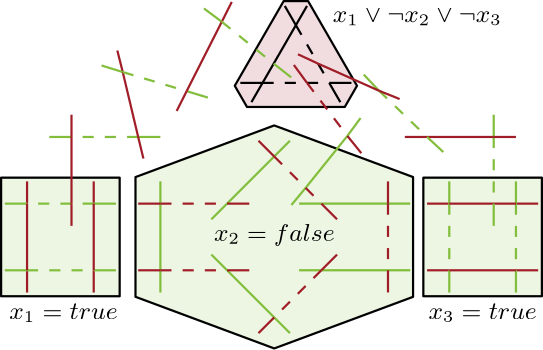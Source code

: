 <?xml version="1.0"?>
<!DOCTYPE ipe SYSTEM "ipe.dtd">
<ipe version="70206" creator="Ipe 7.2.7">
<info created="D:20180109094301" modified="D:20180109113123"/>
<ipestyle name="basic">
<symbol name="arrow/arc(spx)">
<path stroke="sym-stroke" fill="sym-stroke" pen="sym-pen">
0 0 m
-1 0.333 l
-1 -0.333 l
h
</path>
</symbol>
<symbol name="arrow/farc(spx)">
<path stroke="sym-stroke" fill="white" pen="sym-pen">
0 0 m
-1 0.333 l
-1 -0.333 l
h
</path>
</symbol>
<symbol name="arrow/ptarc(spx)">
<path stroke="sym-stroke" fill="sym-stroke" pen="sym-pen">
0 0 m
-1 0.333 l
-0.8 0 l
-1 -0.333 l
h
</path>
</symbol>
<symbol name="arrow/fptarc(spx)">
<path stroke="sym-stroke" fill="white" pen="sym-pen">
0 0 m
-1 0.333 l
-0.8 0 l
-1 -0.333 l
h
</path>
</symbol>
<symbol name="mark/circle(sx)" transformations="translations">
<path fill="sym-stroke">
0.6 0 0 0.6 0 0 e
0.4 0 0 0.4 0 0 e
</path>
</symbol>
<symbol name="mark/disk(sx)" transformations="translations">
<path fill="sym-stroke">
0.6 0 0 0.6 0 0 e
</path>
</symbol>
<symbol name="mark/fdisk(sfx)" transformations="translations">
<group>
<path fill="sym-fill">
0.5 0 0 0.5 0 0 e
</path>
<path fill="sym-stroke" fillrule="eofill">
0.6 0 0 0.6 0 0 e
0.4 0 0 0.4 0 0 e
</path>
</group>
</symbol>
<symbol name="mark/box(sx)" transformations="translations">
<path fill="sym-stroke" fillrule="eofill">
-0.6 -0.6 m
0.6 -0.6 l
0.6 0.6 l
-0.6 0.6 l
h
-0.4 -0.4 m
0.4 -0.4 l
0.4 0.4 l
-0.4 0.4 l
h
</path>
</symbol>
<symbol name="mark/square(sx)" transformations="translations">
<path fill="sym-stroke">
-0.6 -0.6 m
0.6 -0.6 l
0.6 0.6 l
-0.6 0.6 l
h
</path>
</symbol>
<symbol name="mark/fsquare(sfx)" transformations="translations">
<group>
<path fill="sym-fill">
-0.5 -0.5 m
0.5 -0.5 l
0.5 0.5 l
-0.5 0.5 l
h
</path>
<path fill="sym-stroke" fillrule="eofill">
-0.6 -0.6 m
0.6 -0.6 l
0.6 0.6 l
-0.6 0.6 l
h
-0.4 -0.4 m
0.4 -0.4 l
0.4 0.4 l
-0.4 0.4 l
h
</path>
</group>
</symbol>
<symbol name="mark/cross(sx)" transformations="translations">
<group>
<path fill="sym-stroke">
-0.43 -0.57 m
0.57 0.43 l
0.43 0.57 l
-0.57 -0.43 l
h
</path>
<path fill="sym-stroke">
-0.43 0.57 m
0.57 -0.43 l
0.43 -0.57 l
-0.57 0.43 l
h
</path>
</group>
</symbol>
<symbol name="arrow/fnormal(spx)">
<path stroke="sym-stroke" fill="white" pen="sym-pen">
0 0 m
-1 0.333 l
-1 -0.333 l
h
</path>
</symbol>
<symbol name="arrow/pointed(spx)">
<path stroke="sym-stroke" fill="sym-stroke" pen="sym-pen">
0 0 m
-1 0.333 l
-0.8 0 l
-1 -0.333 l
h
</path>
</symbol>
<symbol name="arrow/fpointed(spx)">
<path stroke="sym-stroke" fill="white" pen="sym-pen">
0 0 m
-1 0.333 l
-0.8 0 l
-1 -0.333 l
h
</path>
</symbol>
<symbol name="arrow/linear(spx)">
<path stroke="sym-stroke" pen="sym-pen">
-1 0.333 m
0 0 l
-1 -0.333 l
</path>
</symbol>
<symbol name="arrow/fdouble(spx)">
<path stroke="sym-stroke" fill="white" pen="sym-pen">
0 0 m
-1 0.333 l
-1 -0.333 l
h
-1 0 m
-2 0.333 l
-2 -0.333 l
h
</path>
</symbol>
<symbol name="arrow/double(spx)">
<path stroke="sym-stroke" fill="sym-stroke" pen="sym-pen">
0 0 m
-1 0.333 l
-1 -0.333 l
h
-1 0 m
-2 0.333 l
-2 -0.333 l
h
</path>
</symbol>
<pen name="heavier" value="0.8"/>
<pen name="fat" value="1.2"/>
<pen name="ultrafat" value="2"/>
<symbolsize name="large" value="5"/>
<symbolsize name="small" value="2"/>
<symbolsize name="tiny" value="1.1"/>
<arrowsize name="large" value="10"/>
<arrowsize name="small" value="5"/>
<arrowsize name="tiny" value="3"/>
<color name="red" value="1 0 0"/>
<color name="green" value="0 1 0"/>
<color name="blue" value="0 0 1"/>
<color name="yellow" value="1 1 0"/>
<color name="orange" value="1 0.647 0"/>
<color name="gold" value="1 0.843 0"/>
<color name="purple" value="0.627 0.125 0.941"/>
<color name="gray" value="0.745"/>
<color name="brown" value="0.647 0.165 0.165"/>
<color name="navy" value="0 0 0.502"/>
<color name="pink" value="1 0.753 0.796"/>
<color name="seagreen" value="0.18 0.545 0.341"/>
<color name="turquoise" value="0.251 0.878 0.816"/>
<color name="violet" value="0.933 0.51 0.933"/>
<color name="darkblue" value="0 0 0.545"/>
<color name="darkcyan" value="0 0.545 0.545"/>
<color name="darkgray" value="0.663"/>
<color name="darkgreen" value="0 0.392 0"/>
<color name="darkmagenta" value="0.545 0 0.545"/>
<color name="darkorange" value="1 0.549 0"/>
<color name="darkred" value="0.545 0 0"/>
<color name="lightblue" value="0.678 0.847 0.902"/>
<color name="lightcyan" value="0.878 1 1"/>
<color name="lightgray" value="0.827"/>
<color name="lightgreen" value="0.565 0.933 0.565"/>
<color name="lightyellow" value="1 1 0.878"/>
<dashstyle name="dashed" value="[4] 0"/>
<dashstyle name="dotted" value="[1 3] 0"/>
<dashstyle name="dash dotted" value="[4 2 1 2] 0"/>
<dashstyle name="dash dot dotted" value="[4 2 1 2 1 2] 0"/>
<textsize name="large" value="\large"/>
<textsize name="Large" value="\Large"/>
<textsize name="LARGE" value="\LARGE"/>
<textsize name="huge" value="\huge"/>
<textsize name="Huge" value="\Huge"/>
<textsize name="small" value="\small"/>
<textsize name="footnote" value="\footnotesize"/>
<textsize name="tiny" value="\tiny"/>
<textstyle name="center" begin="\begin{center}" end="\end{center}"/>
<textstyle name="itemize" begin="\begin{itemize}" end="\end{itemize}"/>
<textstyle name="item" begin="\begin{itemize}\item{}" end="\end{itemize}"/>
<gridsize name="4 pts" value="4"/>
<gridsize name="8 pts (~3 mm)" value="8"/>
<gridsize name="16 pts (~6 mm)" value="16"/>
<gridsize name="32 pts (~12 mm)" value="32"/>
<gridsize name="10 pts (~3.5 mm)" value="10"/>
<gridsize name="20 pts (~7 mm)" value="20"/>
<gridsize name="14 pts (~5 mm)" value="14"/>
<gridsize name="28 pts (~10 mm)" value="28"/>
<gridsize name="56 pts (~20 mm)" value="56"/>
<anglesize name="90 deg" value="90"/>
<anglesize name="60 deg" value="60"/>
<anglesize name="45 deg" value="45"/>
<anglesize name="30 deg" value="30"/>
<anglesize name="22.5 deg" value="22.5"/>
<opacity name="10%" value="0.1"/>
<opacity name="30%" value="0.3"/>
<opacity name="50%" value="0.5"/>
<opacity name="75%" value="0.75"/>
<tiling name="falling" angle="-60" step="4" width="1"/>
<tiling name="rising" angle="30" step="4" width="1"/>
</ipestyle>
<ipestyle name="kitcolors">
<color name="KITwhite" value="1"/>
<color name="KITblack" value="0"/>
<color name="KITblack70" value="0.3"/>
<color name="KITblack50" value="0.5"/>
<color name="KITblack30" value="0.7"/>
<color name="KITblack15" value="0.85"/>
<color name="KITgreen" value="0 0.588 0.509"/>
<color name="KITgreen70" value="0.3 0.711 0.656"/>
<color name="KITgreen50" value="0.5 0.794 0.754"/>
<color name="KITgreen30" value="0.7 0.876 0.852"/>
<color name="KITgreen15" value="0.85 0.938 0.926"/>
<color name="KITblue" value="0.274 0.392 0.666"/>
<color name="KITblue70" value="0.492 0.574 0.766"/>
<color name="KITblue50" value="0.637 0.696 0.833"/>
<color name="KITblue30" value="0.782 0.817 0.9"/>
<color name="KITblue15" value="0.891 0.908 0.95"/>
<color name="KITred" value="0.627 0.117 0.156"/>
<color name="KITred70" value="0.739 0.382 0.409"/>
<color name="KITred50" value="0.813 0.558 0.578"/>
<color name="KITred30" value="0.888 0.735 0.747"/>
<color name="KITred15" value="0.944 0.867 0.873"/>
<color name="KITpalegreen" value="0.509 0.745 0.235"/>
<color name="KITpalegreen70" value="0.656 0.821 0.464"/>
<color name="KITpalegreen50" value="0.754 0.872 0.617"/>
<color name="KITpalegreen30" value="0.852 0.923 0.77"/>
<color name="KITpalegreen15" value="0.926 0.961 0.885"/>
<color name="KITyellow" value="0.98 0.901 0.078"/>
<color name="KITyellow70" value="0.986 0.931 0.354"/>
<color name="KITyellow50" value="0.99 0.95 0.539"/>
<color name="KITyellow30" value="0.994 0.97 0.723"/>
<color name="KITyellow15" value="0.997 0.985 0.861"/>
<color name="KITorange" value="0.862 0.627 0.117"/>
<color name="KITorange70" value="0.903 0.739 0.382"/>
<color name="KITorange50" value="0.931 0.813 0.558"/>
<color name="KITorange30" value="0.958 0.888 0.735"/>
<color name="KITorange15" value="0.979 0.944 0.867"/>
<color name="KITbrown" value="0.627 0.509 0.196"/>
<color name="KITbrown70" value="0.739 0.656 0.437"/>
<color name="KITbrown50" value="0.813 0.754 0.598"/>
<color name="KITbrown30" value="0.888 0.852 0.758"/>
<color name="KITbrown15" value="0.944 0.926 0.879"/>
<color name="KITlilac" value="0.627 0 0.47"/>
<color name="KITlilac70" value="0.739 0.3 0.629"/>
<color name="KITlilac50" value="0.813 0.5 0.735"/>
<color name="KITlilac30" value="0.888 0.7 0.841"/>
<color name="KITlilac15" value="0.944 0.85 0.92"/>
<color name="KITcyanblue" value="0.313 0.666 0.901"/>
<color name="KITcyanblue70" value="0.519 0.766 0.931"/>
<color name="KITcyanblue50" value="0.656 0.833 0.95"/>
<color name="KITcyanblue30" value="0.794 0.9 0.97"/>
<color name="KITcyanblue15" value="0.897 0.95 0.985"/>
<color name="KITseablue" value="0.196 0.313 0.549"/>
<color name="KITseablue70" value="0.437 0.519 0.684"/>
<color name="KITseablue50" value="0.598 0.656 0.774"/>
<color name="KITseablue30" value="0.758 0.794 0.864"/>
<color name="KITseablue15" value="0.879 0.897 0.932"/>
</ipestyle>
<page>
<layer name="alpha"/>
<layer name="true1"/>
<layer name="false1"/>
<layer name="true2"/>
<layer name="false2"/>
<layer name="true3"/>
<layer name="false3"/>
<layer name="tri1"/>
<layer name="tri2"/>
<layer name="tri3"/>
<layer name="paths"/>
<layer name="highlights"/>
<view layers="alpha true1 false2 true3 tri1 paths highlights" active="highlights"/>
<view layers="alpha true1 false1 true2 false2 true3 false3 tri1 tri2 tri3 paths highlights" active="highlights"/>
<path layer="highlights" matrix="0.55 0 0 0.55 88.1664 280.063" stroke="black" fill="KITred15" pen="heavier">
254.928 805.855 m
270.928 805.855 l
302.928 750.429 l
294.928 736.573 l
230.928 736.573 l
222.928 750.429 l
h
</path>
<path matrix="0.48985 0 0 0.48985 114.294 336.634" stroke="black" fill="KITpalegreen15" pen="heavier">
328 660 m
328 572 l
225.94 534.059 l
124 572 l
124 660 l
225.934 697.949 l
h
</path>
<path matrix="0.485 0 0 0.485 265.08 339.622" stroke="black" fill="KITpalegreen15" pen="heavier">
28 660 m
28 572 l
116 572 l
116 660 l
h
</path>
<path matrix="0.485 0 0 0.485 113.08 339.622" stroke="black" fill="KITpalegreen15" pen="heavier">
28 660 m
28 572 l
116 572 l
116 660 l
h
</path>
<path layer="false2" matrix="0.5 0 0 0.5 152 330.382" stroke="KITpalegreen" pen="heavier">
145.934 673.949 m
111.984 640 l
</path>
<path matrix="0.5 0 0 0.5 152 330.382" stroke="KITpalegreen" pen="heavier">
227.874 640.008 m
179.875 640.008 l
</path>
<path matrix="0.5 0 0 0.5 152 330.382" stroke="KITpalegreen" pen="heavier">
179.89 592.008 m
227.874 592.008 l
</path>
<path matrix="0.5 0 0 0.5 152 330.382" stroke="KITpalegreen" pen="heavier">
145.94 558.059 m
112 592 l
</path>
<path matrix="0.5 0 0 0.5 152 330.382" stroke="KITpalegreen" pen="heavier">
64 640 m
64 592 l
</path>
<path layer="alpha" matrix="0.5 0 0 0.5 152 330.382" stroke="KITpalegreen" pen="heavier">
64 656 m
64 640 l
</path>
<path matrix="0.5 0 0 0.5 152 330.382" stroke="KITpalegreen" pen="heavier">
64 576 m
64 592 l
</path>
<path matrix="0.5 0 0 0.5 152 330.382" stroke="KITpalegreen" pen="heavier">
100.686 603.314 m
112 592 l
</path>
<path matrix="0.5 0 0 0.5 152 330.382" stroke="KITpalegreen" pen="heavier">
145.94 558.059 m
157.254 546.745 l
</path>
<path matrix="0.5 0 0 0.5 152 330.382" stroke="KITpalegreen" pen="heavier">
163.874 592.008 m
179.89 592.008 l
</path>
<path matrix="0.5 0 0 0.5 152 330.382" stroke="KITpalegreen" pen="heavier">
227.874 592.008 m
243.874 592.008 l
</path>
<path matrix="0.5 0 0 0.5 152 330.382" stroke="KITpalegreen" pen="heavier">
243.874 640.008 m
227.874 640.008 l
</path>
<path matrix="0.5 0 0 0.5 152 330.382" stroke="KITpalegreen" pen="heavier">
179.875 640.008 m
163.874 640.008 l
</path>
<path matrix="0.5 0 0 0.5 152 330.382" stroke="KITpalegreen" pen="heavier">
157.247 685.263 m
145.934 673.949 l
</path>
<path matrix="0.5 0 0 0.5 152 330.382" stroke="KITpalegreen" pen="heavier">
111.984 640 m
100.679 628.694 l
</path>
<path matrix="0.5 0 0 0.5 152 330.382" stroke="KITred" pen="heavier">
179.89 592.008 m
191.196 603.314 l
</path>
<path layer="true2" matrix="0.5 0 0 0.5 152 330.382" stroke="KITpalegreen" dash="dashed" pen="heavier">
64 640 m
64 592 l
</path>
<path matrix="0.5 0 0 0.5 152 330.382" stroke="KITpalegreen" dash="dashed" pen="heavier">
111.984 640 m
145.934 673.949 l
</path>
<path matrix="0.5 0 0 0.5 152 330.382" stroke="KITpalegreen" dash="dashed" pen="heavier">
179.875 640.008 m
227.874 640.008 l
</path>
<path matrix="0.5 0 0 0.5 152 330.382" stroke="KITpalegreen" dash="dashed" pen="heavier">
227.874 592.008 m
179.89 592.008 l
</path>
<path matrix="0.5 0 0 0.5 152 330.382" stroke="KITpalegreen" dash="dashed" pen="heavier">
145.94 558.059 m
112 592 l
</path>
<path layer="alpha" matrix="0.5 0 0 0.5 152 330.382" stroke="KITred" pen="heavier">
64 640 m
48 640 l
</path>
<path matrix="0.5 0 0 0.5 152 330.382" stroke="KITred" pen="heavier">
48 592 m
64 592 l
</path>
<path matrix="0.5 0 0 0.5 152 330.382" stroke="KITred" pen="heavier">
112 592 m
128 592 l
</path>
<path matrix="0.5 0 0 0.5 152 330.382" stroke="KITred" pen="heavier">
134.627 546.745 m
145.94 558.059 l
</path>
<path matrix="0.5 0 0 0.5 152 330.382" stroke="KITred" pen="heavier">
227.874 576.008 m
227.874 592.008 l
</path>
<path matrix="0.5 0 0 0.5 152 330.382" stroke="KITred" pen="heavier">
227.874 640.008 m
227.874 656.008 l
</path>
<path matrix="0.5 0 0 0.5 152 330.382" stroke="KITred" pen="heavier">
111.984 640 m
128 640 l
</path>
<path layer="true2" matrix="0.5 0 0 0.5 152 330.382" stroke="KITred" pen="heavier">
145.934 673.949 m
179.875 640.008 l
</path>
<path matrix="0.5 0 0 0.5 152 330.382" stroke="KITred" pen="heavier">
179.89 592.008 m
145.94 558.059 l
</path>
<path matrix="0.5 0 0 0.5 152 330.382" stroke="KITred" pen="heavier">
64 640 m
111.984 640 l
</path>
<path matrix="0.5 0 0 0.5 152 330.382" stroke="KITred" pen="heavier">
227.874 640.008 m
227.874 592.008 l
</path>
<path matrix="0.5 0 0 0.5 152 330.382" stroke="KITred" pen="heavier">
112 592 m
64 592 l
</path>
<path layer="false2" matrix="0.5 0 0 0.5 152 330.382" stroke="KITred" dash="dashed" pen="heavier">
64 640 m
111.984 640 l
</path>
<path matrix="0.5 0 0 0.5 152 330.382" stroke="KITred" dash="dashed" pen="heavier">
64 592 m
112 592 l
</path>
<path matrix="0.5 0 0 0.5 152 330.382" stroke="KITred" dash="dashed" pen="heavier">
227.874 640.008 m
227.874 592.008 l
</path>
<path matrix="0.5 0 0 0.5 152 330.382" stroke="KITred" dash="dashed" pen="heavier">
179.89 592.008 m
145.94 558.059 l
</path>
<path layer="alpha" matrix="0 0.5 -0.5 0 456 602.382" stroke="KITred" pen="heavier">
32 640 m
48 640 l
</path>
<path matrix="0 0.5 -0.5 0 456 602.382" stroke="KITred" pen="heavier">
32 592 m
48 592 l
</path>
<path matrix="0 0.5 -0.5 0 456 602.382" stroke="KITred" pen="heavier">
96 592 m
112 592 l
</path>
<path matrix="0 0.5 -0.5 0 456 602.382" stroke="KITred" pen="heavier">
96 640 m
112 640 l
</path>
<path matrix="0 0.5 -0.5 0 456 602.382" stroke="KITpalegreen" pen="heavier">
48 656 m
48 640 l
</path>
<path matrix="0 0.5 -0.5 0 456 602.382" stroke="KITpalegreen" pen="heavier">
96 656 m
96 640 l
</path>
<path matrix="0 0.5 -0.5 0 456 602.382" stroke="KITpalegreen" pen="heavier">
96 592 m
96 576 l
</path>
<path matrix="0 0.5 -0.5 0 456 602.382" stroke="KITpalegreen" pen="heavier">
48 592 m
48 576 l
</path>
<path matrix="0.5 0 0 0.5 264 330.382" stroke="KITred" pen="heavier">
32 640 m
48 640 l
</path>
<path matrix="0.5 0 0 0.5 264 330.382" stroke="KITred" pen="heavier">
32 592 m
48 592 l
</path>
<path matrix="0.5 0 0 0.5 264 330.382" stroke="KITred" pen="heavier">
96 592 m
112 592 l
</path>
<path matrix="0.5 0 0 0.5 264 330.382" stroke="KITred" pen="heavier">
96 640 m
112 640 l
</path>
<path matrix="0.5 0 0 0.5 264 330.382" stroke="KITpalegreen" pen="heavier">
48 656 m
48 640 l
</path>
<path matrix="0.5 0 0 0.5 264 330.382" stroke="KITpalegreen" pen="heavier">
96 656 m
96 640 l
</path>
<path matrix="0.5 0 0 0.5 264 330.382" stroke="KITpalegreen" pen="heavier">
96 592 m
96 576 l
</path>
<path matrix="0.5 0 0 0.5 264 330.382" stroke="KITpalegreen" pen="heavier">
48 592 m
48 576 l
</path>
<path layer="true1" matrix="0 0.5 -0.5 0 456 602.382" stroke="KITpalegreen" dash="dashed" pen="heavier">
48 640 m
48 592 l
</path>
<path matrix="0 0.5 -0.5 0 456 602.382" stroke="KITpalegreen" dash="dashed" pen="heavier">
96 592 m
96 640 l
</path>
<path layer="true3" matrix="0.5 0 0 0.5 48 330.382" stroke="KITpalegreen" dash="dashed" pen="heavier">
480 640 m
480 592 l
</path>
<path matrix="0.5 0 0 0.5 48 330.382" stroke="KITpalegreen" dash="dashed" pen="heavier">
528 640 m
528 592 l
</path>
<path layer="true2" matrix="0.5 0 0 0.5 48 330.382" stroke="KITpalegreen" dash="dashed" pen="heavier" cap="1">
480 624 m
480 624 l
</path>
<path layer="true1" matrix="0 0.5 -0.5 0 456 602.382" stroke="KITred" pen="heavier">
48 640 m
96 640 l
</path>
<path matrix="0 0.5 -0.5 0 456 602.382" stroke="KITred" pen="heavier">
48 592 m
96 592 l
</path>
<path layer="true3" matrix="0.5 0 0 0.5 48 330.382" stroke="KITred" pen="heavier">
480 640 m
528 640 l
</path>
<path matrix="0.5 0 0 0.5 48 330.382" stroke="KITred" pen="heavier">
528 592 m
480 592 l
</path>
<path layer="false1" matrix="0 0.5 -0.5 0 456 602.382" stroke="KITred" dash="dashed" pen="heavier">
48 640 m
96 640 l
</path>
<path matrix="0 0.5 -0.5 0 456 602.382" stroke="KITred" dash="dashed" pen="heavier">
96 592 m
48 592 l
</path>
<path layer="false3" matrix="0.5 0 0 0.5 48 330.382" stroke="KITred" dash="dashed" pen="heavier">
480 592 m
528 592 l
</path>
<path matrix="0.5 0 0 0.5 48 330.382" stroke="KITred" dash="dashed" pen="heavier">
528 640 m
480 640 l
</path>
<path layer="false1" matrix="0 0.5 -0.5 0 456 602.382" stroke="KITpalegreen" pen="heavier">
96 640 m
96 592 l
</path>
<path matrix="0 0.5 -0.5 0 456 602.382" stroke="KITpalegreen" pen="heavier">
48 640 m
48 592 l
</path>
<path layer="false3" matrix="0.5 0 0 0.5 48 330.382" stroke="KITpalegreen" pen="heavier">
480 640 m
480 592 l
</path>
<path matrix="0.5 0 0 0.5 48 330.382" stroke="KITpalegreen" pen="heavier">
528 640 m
528 592 l
</path>
<path layer="alpha" matrix="0.5 0 0 0.5 84.7767 501.838" stroke="black" pen="heavier">
272 384 m
264 370.144 l
</path>
<path matrix="0.5 0 0 0.5 84.7767 501.838" stroke="black" pen="heavier">
256 384 m
272 384 l
</path>
<path matrix="0.5 0 0 0.5 84.7767 501.838" stroke="black" pen="heavier">
320 384 m
336 384 l
</path>
<path matrix="0.5 0 0 0.5 84.7767 501.838" stroke="black" pen="heavier">
320 384 m
328 370.144 l
</path>
<path matrix="0.5 0 0 0.5 84.7767 501.838" stroke="black" pen="heavier">
296 425.569 m
304 439.426 l
</path>
<path matrix="0.5 0 0 0.5 84.7767 501.838" stroke="black" pen="heavier">
296 425.569 m
288 439.426 l
</path>
<path layer="tri1" matrix="0.5 0 0 0.5 84.7767 501.838" stroke="black" pen="heavier">
272 384 m
296 425.569 l
</path>
<path matrix="0.5 0 0 0.5 84.7767 501.838" stroke="black" dash="dashed" pen="heavier">
296 425.569 m
320 384 l
</path>
<path matrix="0.5 0 0 0.5 84.7767 501.838" stroke="black" dash="dashed" pen="heavier">
272 384 m
320 384 l
</path>
<path layer="tri2" matrix="0.5 0 0 0.5 84.7767 501.838" stroke="black" pen="heavier">
272 384 m
320 384 l
</path>
<path matrix="0.5 0 0 0.5 84.7767 501.838" stroke="black" dash="dashed" pen="heavier">
320 384 m
296 425.569 l
</path>
<path matrix="0.5 0 0 0.5 84.7767 501.838" stroke="black" dash="dashed" pen="heavier">
296 425.569 m
272 384 l
</path>
<path layer="tri3" matrix="0.5 0 0 0.5 84.7767 501.838" stroke="black" pen="heavier">
296 425.569 m
320 384 l
</path>
<path matrix="0.5 0 0 0.5 84.7767 501.838" stroke="black" dash="dashed" pen="heavier">
272 384 m
320 384 l
</path>
<path matrix="0.5 0 0 0.5 84.7767 501.838" stroke="black" dash="dashed" pen="heavier">
296 425.569 m
272 384 l
</path>
<path layer="alpha" matrix="0.5 0 0 0.5 112 330.382" stroke="KITpalegreen" pen="heavier">
144 688 m
128 688 l
</path>
<path matrix="0.5 0 0 0.5 112 330.382" stroke="KITpalegreen" pen="heavier">
64 688 m
80 688 l
</path>
<path matrix="0.5 0 0 0.5 112 330.382" stroke="KITpalegreen" pen="heavier">
384 704 m
384 688 l
</path>
<path matrix="0.5 0 0 0.5 112 330.382" stroke="KITpalegreen" pen="heavier">
384 640 m
384 624 l
</path>
<path layer="paths" matrix="0.5 0 0 0.5 112 330.382" stroke="KITpalegreen" dash="dashed" pen="heavier">
128 688 m
80 688 l
</path>
<path matrix="0.5 0 0 0.5 112 330.382" stroke="KITpalegreen" dash="dashed" pen="heavier">
384 688 m
384 640 l
</path>
<path layer="alpha" matrix="0.5 0 0 0.5 112 330.382" stroke="KITred" pen="heavier">
80 704 m
80 688 l
</path>
<path matrix="0.5 0 0 0.5 112 330.382" stroke="KITred" pen="heavier">
80 624 m
80 640 l
</path>
<path matrix="0.5 0 0 0.5 112 330.382" stroke="KITred" pen="heavier">
320 688 m
336 688 l
</path>
<path matrix="0.5 0 0 0.5 112 330.382" stroke="KITred" pen="heavier">
384 688 m
400 688 l
</path>
<path layer="paths" matrix="0.5 0 0 0.5 112 330.382" stroke="KITred" pen="heavier">
80 640 m
80 688 l
</path>
<path matrix="0.5 0 0 0.5 112 330.382" stroke="KITred" pen="heavier">
336 688 m
384 688 l
</path>
<text layer="highlights" matrix="0.5 0 0 0.5 99.5899 300.789" transformations="translations" pos="60 616" stroke="black" type="label" width="38.991" height="5.521" depth="0.99" valign="baseline" size="small" style="math">x_1=true</text>
<text matrix="0.5 0 0 0.5 173.266 328.911" transformations="translations" pos="60 616" stroke="black" type="label" width="43.468" height="6.23" depth="1.74" valign="baseline" size="small" style="math">x_2=false</text>
<text matrix="0.5 0 0 0.5 250.505 300.789" transformations="translations" pos="60 616" stroke="black" type="label" width="38.991" height="5.521" depth="0.99" valign="baseline" size="small" style="math">x_3=true</text>
<text matrix="0.5 0 0 0.5 135.266 353.918" transformations="translations" pos="221.556 723.417" stroke="black" type="label" width="60.889" height="4.988" depth="0.99" valign="baseline" size="small" style="math">x_1 \lor \neg x_2 \lor \neg x_3</text>
<path layer="paths" matrix="0.5 0 0 0.5 112 330.382" stroke="KITpalegreen" dash="dashed" pen="heavier">
301.399 721.269 m
336 688 l
</path>
<path layer="alpha" matrix="0.5 0 0 0.5 112 330.382" stroke="KITpalegreen" pen="heavier">
336 688 m
347.713 677.1 l
</path>
<path matrix="0.5 0 0 0.5 112 330.382" stroke="KITpalegreen" pen="heavier">
301.399 721.269 m
290.412 732.899 l
</path>
<path layer="paths" matrix="0.5 0 0 0.5 112 330.382" stroke="KITred" pen="heavier">
257.555 740.769 m
301.399 721.269 l
</path>
<path layer="alpha" matrix="0.5 0 0 0.5 112 330.382" stroke="KITred" pen="heavier">
257.554 740.769 m
243.048 747.518 l
</path>
<path matrix="0.5 0 0 0.5 112 330.382" stroke="KITred" pen="heavier">
301.399 721.269 m
316.239 715.286 l
</path>
<path matrix="0.5 0 0 0.5 112 330.382" stroke="KITred" pen="heavier">
128 688 m
131.777 672.452 l
</path>
<path matrix="0.5 0 0 0.5 112 330.382" stroke="KITred" pen="heavier">
116.911 734.702 m
113 750.216 l
</path>
<path matrix="0.5 0 0 0.5 112 330.382" stroke="KITpalegreen" pen="heavier">
116.911 734.702 m
101.637 739.425 l
</path>
<path matrix="0.5 0 0 0.5 112 330.382" stroke="KITpalegreen" pen="heavier">
162.897 720.958 m
178.216 716.325 l
</path>
<path matrix="0.5 0 0 0.5 112 330.382" stroke="KITred" pen="heavier">
162.897 720.958 m
155.721 706.685 l
</path>
<path matrix="0.5 0 0 0.5 112 330.382" stroke="KITred" pen="heavier">
188.203 770.918 m
195.386 785.215 l
</path>
<path matrix="0.5 0 0 0.5 112 330.382" stroke="KITpalegreen" pen="heavier">
188.203 770.918 m
175.377 780.484 l
</path>
<path matrix="0.5 0 0 0.5 112 330.382" stroke="KITpalegreen" pen="heavier">
225.553 740.769 m
238.157 730.913 l
</path>
<path layer="paths" matrix="0.5 0 0 0.5 112 330.382" stroke="KITred" pen="heavier">
128 688 m
116.911 734.702 l
</path>
<path matrix="0.5 0 0 0.5 112 330.382" stroke="KITred" pen="heavier">
162.897 720.958 m
188.203 770.918 l
</path>
<path matrix="0.5 0 0 0.5 112 330.382" stroke="KITpalegreen" dash="dashed" pen="heavier">
116.911 734.702 m
162.897 720.958 l
</path>
<path matrix="0.5 0 0 0.5 112 330.382" stroke="KITpalegreen" dash="dashed" pen="heavier">
188.203 770.918 m
225.553 740.769 l
</path>
<path layer="alpha" matrix="0.5 0 0 0.5 112 330.382" stroke="KITpalegreen" pen="heavier">
248.561 651.322 m
238.34 639.013 l
</path>
<path matrix="0.5 0 0 0.5 112 330.382" stroke="KITpalegreen" pen="heavier">
278.63 688.736 m
288.118 701.62 l
</path>
<path layer="paths" matrix="0.5 0 0 0.5 112 330.382" stroke="KITpalegreen" pen="heavier">
248.561 651.322 m
278.63 688.736 l
</path>
<path layer="alpha" matrix="0.5 0 0 0.5 152 330.382" stroke="KITred" pen="heavier">
191.188 628.694 m
179.875 640.008 l
</path>
<path matrix="0.5 0 0 0.5 152 330.382" stroke="KITred" pen="heavier">
145.934 673.949 m
134.62 685.263 l
</path>
<path layer="false2" matrix="0.5 0 0 0.5 152 330.382" stroke="KITred" dash="dashed" pen="heavier">
145.934 673.949 m
179.875 640.008 l
</path>
<path layer="alpha" matrix="0.5 0 0 0.5 112 330.382" stroke="KITred" pen="heavier">
278.63 688.736 m
288.683 676.289 l
</path>
<path matrix="0.5 0 0 0.5 112 330.382" stroke="KITred" pen="heavier">
249.554 726.913 m
240.106 739.826 l
</path>
<path layer="paths" matrix="0.5 0 0 0.5 112 330.382" stroke="KITred" dash="dashed" pen="heavier">
249.554 726.913 m
278.63 688.736 l
</path>
</page>
</ipe>
